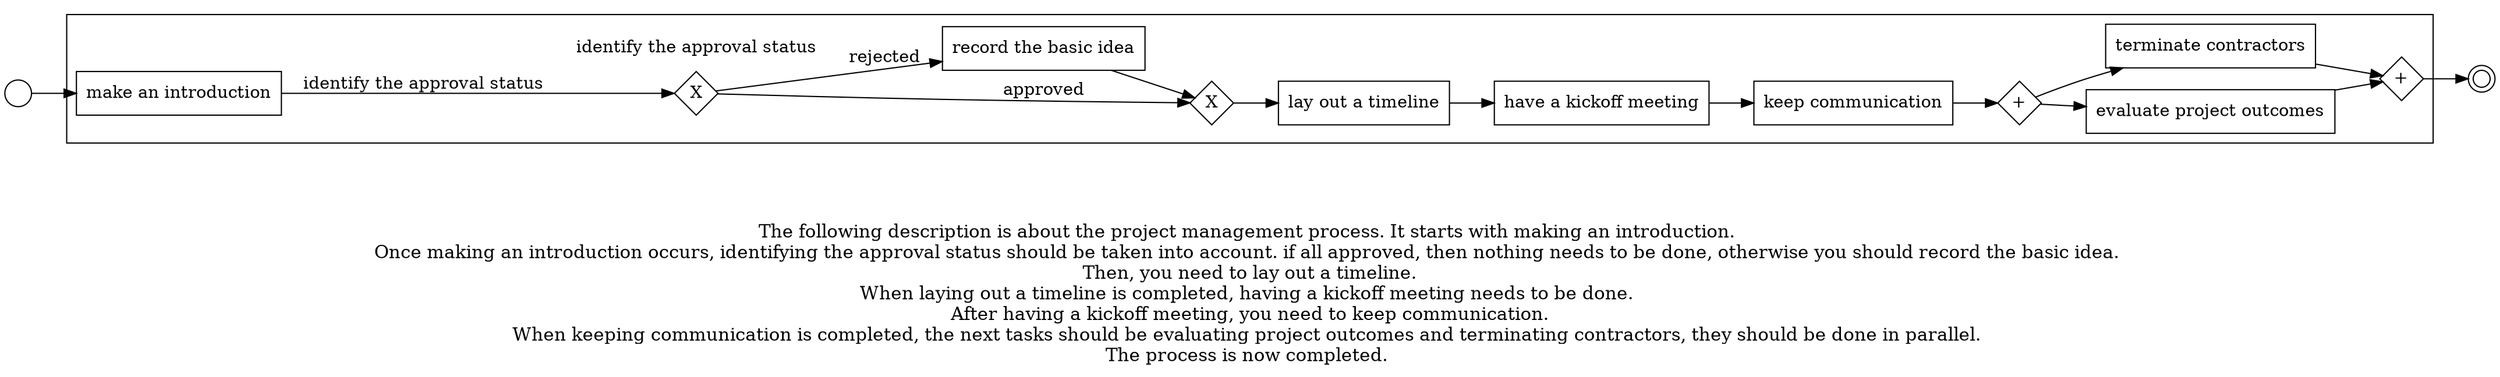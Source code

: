 digraph project_management_process_93 {
	graph [rankdir=LR]
	START_NODE [label="" shape=circle width=0.3]
	subgraph CLUSTER_0 {
		"make an introduction" [shape=box]
		subgraph "CLUSTER_XOR_2. Conception and Initiation_MKUM" {
			color=white label="identify the approval status"
			"XOR_SPLIT--identify the approval status_JVEW" [label=X fixedsize=true shape=diamond width=0.5]
		}
		"make an introduction" -> "XOR_SPLIT--identify the approval status_JVEW" [label="identify the approval status"]
		"XOR_SPLIT--identify the approval status_JVEW" -> "XOR_JOIN--identify the approval status_JVEW" [label=approved]
		"record the basic idea" [shape=box]
		"XOR_SPLIT--identify the approval status_JVEW" -> "record the basic idea" [label=rejected]
		"XOR_JOIN--identify the approval status_JVEW" [label=X fixedsize=true shape=diamond width=0.5]
		"record the basic idea" -> "XOR_JOIN--identify the approval status_JVEW"
		"lay out a timeline" [shape=box]
		"XOR_JOIN--identify the approval status_JVEW" -> "lay out a timeline"
		"have a kickoff meeting" [shape=box]
		"lay out a timeline" -> "have a kickoff meeting"
		"keep communication" [shape=box]
		"have a kickoff meeting" -> "keep communication"
		"AND_SPLIT--6. Close_E0XV" [label="+" fixedsize=true shape=diamond width=0.5]
		"keep communication" -> "AND_SPLIT--6. Close_E0XV"
		"evaluate project outcomes" [shape=box]
		"AND_SPLIT--6. Close_E0XV" -> "evaluate project outcomes"
		"terminate contractors" [shape=box]
		"AND_SPLIT--6. Close_E0XV" -> "terminate contractors"
		"AND_JOIN--6. Close_E0XV" [label="+" fixedsize=true shape=diamond width=0.5]
		"evaluate project outcomes" -> "AND_JOIN--6. Close_E0XV"
		"terminate contractors" -> "AND_JOIN--6. Close_E0XV"
	}
	START_NODE -> "make an introduction"
	END_NODE [label="" shape=doublecircle width=0.2]
	"AND_JOIN--6. Close_E0XV" -> END_NODE
	fontsize=15 label="\n\n
The following description is about the project management process. It starts with making an introduction. 
Once making an introduction occurs, identifying the approval status should be taken into account. if all approved, then nothing needs to be done, otherwise you should record the basic idea. 
Then, you need to lay out a timeline.
When laying out a timeline is completed, having a kickoff meeting needs to be done. 
After having a kickoff meeting, you need to keep communication.
When keeping communication is completed, the next tasks should be evaluating project outcomes and terminating contractors, they should be done in parallel. 
The process is now completed. 
"
}
